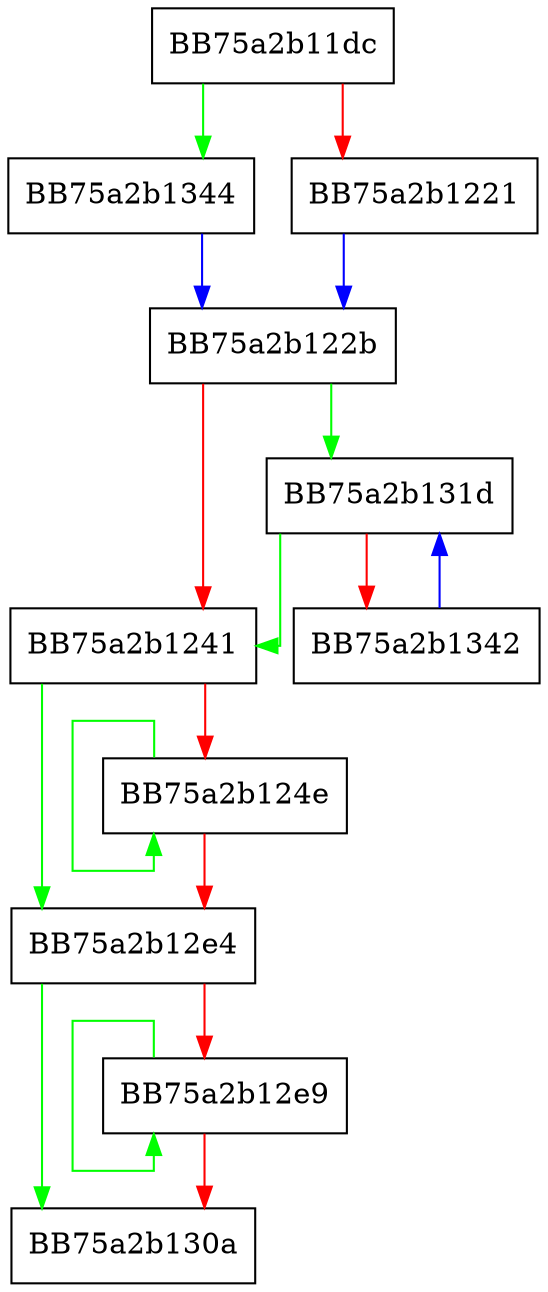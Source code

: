 digraph CRC_1 {
  node [shape="box"];
  graph [splines=ortho];
  BB75a2b11dc -> BB75a2b1344 [color="green"];
  BB75a2b11dc -> BB75a2b1221 [color="red"];
  BB75a2b1221 -> BB75a2b122b [color="blue"];
  BB75a2b122b -> BB75a2b131d [color="green"];
  BB75a2b122b -> BB75a2b1241 [color="red"];
  BB75a2b1241 -> BB75a2b12e4 [color="green"];
  BB75a2b1241 -> BB75a2b124e [color="red"];
  BB75a2b124e -> BB75a2b124e [color="green"];
  BB75a2b124e -> BB75a2b12e4 [color="red"];
  BB75a2b12e4 -> BB75a2b130a [color="green"];
  BB75a2b12e4 -> BB75a2b12e9 [color="red"];
  BB75a2b12e9 -> BB75a2b12e9 [color="green"];
  BB75a2b12e9 -> BB75a2b130a [color="red"];
  BB75a2b131d -> BB75a2b1241 [color="green"];
  BB75a2b131d -> BB75a2b1342 [color="red"];
  BB75a2b1342 -> BB75a2b131d [color="blue"];
  BB75a2b1344 -> BB75a2b122b [color="blue"];
}
